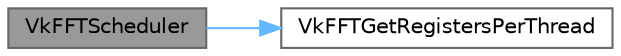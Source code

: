 digraph "VkFFTScheduler"
{
 // LATEX_PDF_SIZE
  bgcolor="transparent";
  edge [fontname=Helvetica,fontsize=10,labelfontname=Helvetica,labelfontsize=10];
  node [fontname=Helvetica,fontsize=10,shape=box,height=0.2,width=0.4];
  rankdir="LR";
  Node1 [id="Node000001",label="VkFFTScheduler",height=0.2,width=0.4,color="gray40", fillcolor="grey60", style="filled", fontcolor="black",tooltip=" "];
  Node1 -> Node2 [id="edge1_Node000001_Node000002",color="steelblue1",style="solid",tooltip=" "];
  Node2 [id="Node000002",label="VkFFTGetRegistersPerThread",height=0.2,width=0.4,color="grey40", fillcolor="white", style="filled",URL="$_vk_f_f_t___base_8h.html#a3c36f6e2ba4333ac26d37dfa6dac58a5",tooltip=" "];
}
